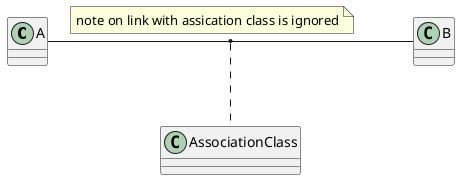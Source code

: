 {
  "sha1": "cpx3bomh9im0vmwwpwabkjb95fswtbv",
  "insertion": {
    "when": "2024-06-01T09:03:01.868Z",
    "user": "plantuml@gmail.com"
  }
}
@startuml
class A
class B
class AssociationClass
A - B
note on link: note on link with assication class is ignored
(A, B) .. AssociationClass
@enduml
